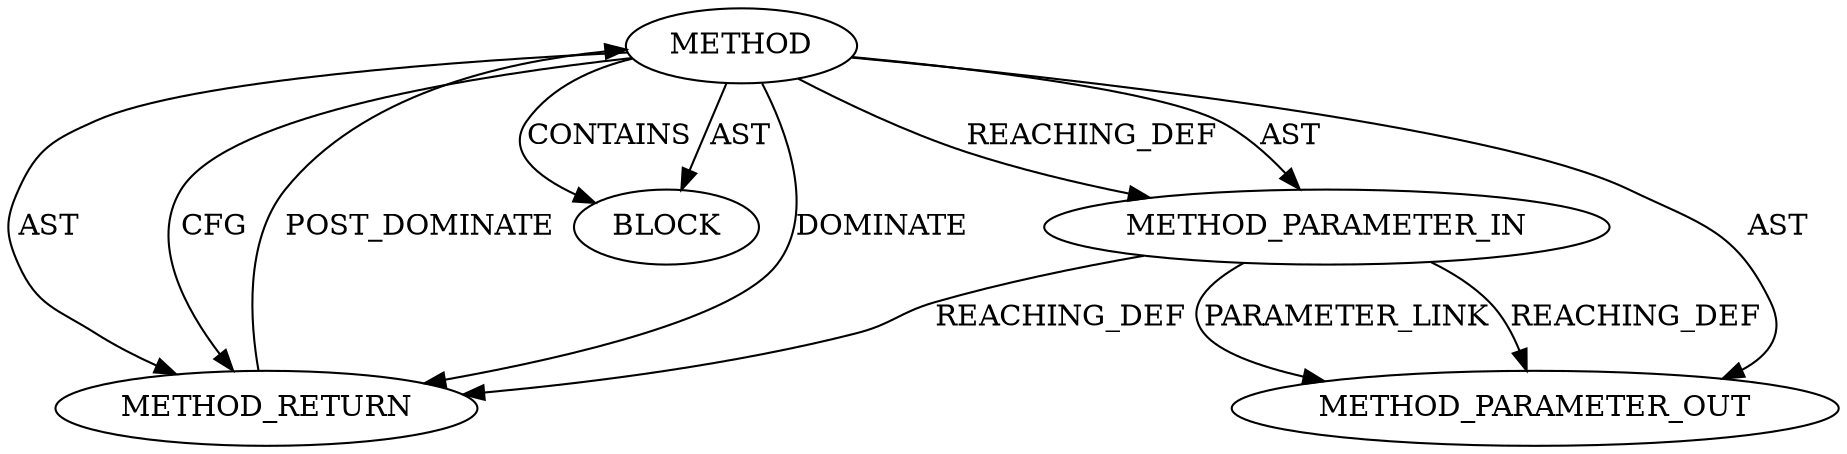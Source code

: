 digraph {
  27233 [label=METHOD_PARAMETER_OUT ORDER=1 CODE="p1" IS_VARIADIC=false TYPE_FULL_NAME="ANY" EVALUATION_STRATEGY="BY_VALUE" INDEX=1 NAME="p1"]
  25573 [label=BLOCK ORDER=1 ARGUMENT_INDEX=1 CODE="<empty>" TYPE_FULL_NAME="ANY"]
  25574 [label=METHOD_RETURN ORDER=2 CODE="RET" TYPE_FULL_NAME="ANY" EVALUATION_STRATEGY="BY_VALUE"]
  25571 [label=METHOD AST_PARENT_TYPE="NAMESPACE_BLOCK" AST_PARENT_FULL_NAME="<global>" ORDER=0 CODE="<empty>" FULL_NAME="EVP_get_digestbyname" IS_EXTERNAL=true FILENAME="<empty>" SIGNATURE="" NAME="EVP_get_digestbyname"]
  25572 [label=METHOD_PARAMETER_IN ORDER=1 CODE="p1" IS_VARIADIC=false TYPE_FULL_NAME="ANY" EVALUATION_STRATEGY="BY_VALUE" INDEX=1 NAME="p1"]
  25571 -> 25573 [label=AST ]
  25571 -> 27233 [label=AST ]
  25572 -> 27233 [label=PARAMETER_LINK ]
  25574 -> 25571 [label=POST_DOMINATE ]
  25571 -> 25574 [label=AST ]
  25571 -> 25573 [label=CONTAINS ]
  25572 -> 27233 [label=REACHING_DEF VARIABLE="p1"]
  25571 -> 25574 [label=CFG ]
  25571 -> 25572 [label=REACHING_DEF VARIABLE=""]
  25572 -> 25574 [label=REACHING_DEF VARIABLE="p1"]
  25571 -> 25572 [label=AST ]
  25571 -> 25574 [label=DOMINATE ]
}
